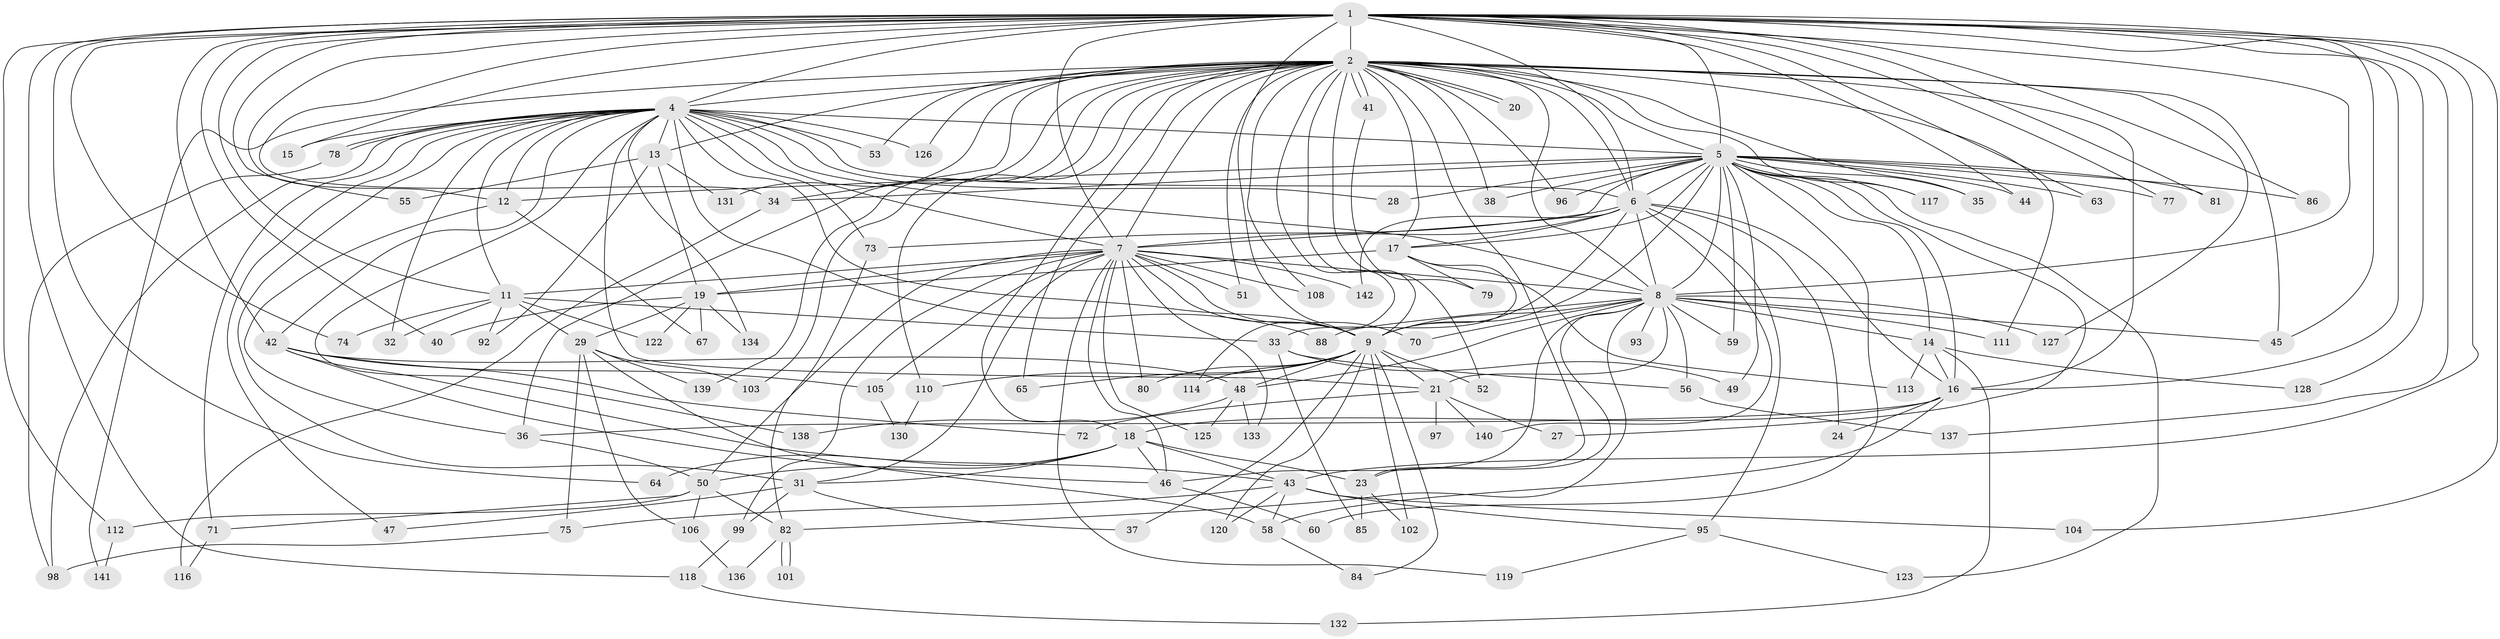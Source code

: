 // Generated by graph-tools (version 1.1) at 2025/23/03/03/25 07:23:48]
// undirected, 113 vertices, 257 edges
graph export_dot {
graph [start="1"]
  node [color=gray90,style=filled];
  1 [super="+3"];
  2 [super="+89"];
  4 [super="+76"];
  5 [super="+62"];
  6 [super="+54"];
  7 [super="+115"];
  8 [super="+10"];
  9 [super="+61"];
  11 [super="+26"];
  12 [super="+57"];
  13;
  14 [super="+121"];
  15;
  16 [super="+94"];
  17 [super="+83"];
  18 [super="+30"];
  19 [super="+25"];
  20;
  21 [super="+22"];
  23 [super="+90"];
  24;
  27;
  28;
  29 [super="+109"];
  31;
  32;
  33;
  34 [super="+69"];
  35;
  36 [super="+39"];
  37;
  38;
  40;
  41;
  42 [super="+87"];
  43 [super="+91"];
  44;
  45 [super="+143"];
  46 [super="+107"];
  47;
  48 [super="+66"];
  49;
  50 [super="+135"];
  51;
  52;
  53;
  55;
  56;
  58 [super="+68"];
  59 [super="+124"];
  60;
  63;
  64;
  65;
  67;
  70;
  71;
  72;
  73;
  74;
  75;
  77;
  78 [super="+100"];
  79;
  80;
  81;
  82 [super="+129"];
  84;
  85;
  86;
  88;
  92;
  93;
  95;
  96;
  97;
  98;
  99;
  101;
  102;
  103;
  104;
  105;
  106;
  108;
  110;
  111;
  112;
  113;
  114;
  116;
  117;
  118;
  119;
  120;
  122;
  123;
  125;
  126;
  127;
  128;
  130;
  131;
  132;
  133;
  134;
  136;
  137;
  138;
  139;
  140;
  141;
  142;
  1 -- 2 [weight=3];
  1 -- 4 [weight=2];
  1 -- 5 [weight=2];
  1 -- 6 [weight=2];
  1 -- 7 [weight=2];
  1 -- 8 [weight=4];
  1 -- 9 [weight=2];
  1 -- 15;
  1 -- 16;
  1 -- 40;
  1 -- 42;
  1 -- 43;
  1 -- 44;
  1 -- 45;
  1 -- 55;
  1 -- 74;
  1 -- 77;
  1 -- 81;
  1 -- 86;
  1 -- 104;
  1 -- 112;
  1 -- 128;
  1 -- 137;
  1 -- 64;
  1 -- 12;
  1 -- 118;
  1 -- 63;
  1 -- 11;
  1 -- 34;
  2 -- 4;
  2 -- 5;
  2 -- 6;
  2 -- 7;
  2 -- 8 [weight=2];
  2 -- 9;
  2 -- 13;
  2 -- 16;
  2 -- 18 [weight=2];
  2 -- 20;
  2 -- 20;
  2 -- 23;
  2 -- 34;
  2 -- 35;
  2 -- 36;
  2 -- 38;
  2 -- 41;
  2 -- 41;
  2 -- 51;
  2 -- 52;
  2 -- 53;
  2 -- 65;
  2 -- 96;
  2 -- 103;
  2 -- 108;
  2 -- 110;
  2 -- 111;
  2 -- 114;
  2 -- 117;
  2 -- 126;
  2 -- 127;
  2 -- 139;
  2 -- 141;
  2 -- 131;
  2 -- 17;
  2 -- 45;
  4 -- 5;
  4 -- 6 [weight=2];
  4 -- 7;
  4 -- 8 [weight=2];
  4 -- 9;
  4 -- 11;
  4 -- 13;
  4 -- 15;
  4 -- 21;
  4 -- 28;
  4 -- 31;
  4 -- 32;
  4 -- 42;
  4 -- 47;
  4 -- 53;
  4 -- 71;
  4 -- 73;
  4 -- 78;
  4 -- 78;
  4 -- 88;
  4 -- 98;
  4 -- 126;
  4 -- 134;
  4 -- 138;
  4 -- 12;
  5 -- 6;
  5 -- 7;
  5 -- 8 [weight=2];
  5 -- 9 [weight=2];
  5 -- 12;
  5 -- 14;
  5 -- 17;
  5 -- 27;
  5 -- 28;
  5 -- 34;
  5 -- 35;
  5 -- 38;
  5 -- 44;
  5 -- 49;
  5 -- 59 [weight=2];
  5 -- 60;
  5 -- 77;
  5 -- 81;
  5 -- 86;
  5 -- 117;
  5 -- 123;
  5 -- 16;
  5 -- 96;
  5 -- 63;
  6 -- 7;
  6 -- 8 [weight=2];
  6 -- 9 [weight=2];
  6 -- 17;
  6 -- 24;
  6 -- 73;
  6 -- 95;
  6 -- 140;
  6 -- 142;
  6 -- 16;
  7 -- 8 [weight=2];
  7 -- 9;
  7 -- 11;
  7 -- 19;
  7 -- 46;
  7 -- 50;
  7 -- 51;
  7 -- 70;
  7 -- 80;
  7 -- 99;
  7 -- 105;
  7 -- 108;
  7 -- 119;
  7 -- 125;
  7 -- 133;
  7 -- 31;
  7 -- 142;
  8 -- 9 [weight=2];
  8 -- 14;
  8 -- 45;
  8 -- 46;
  8 -- 48;
  8 -- 56;
  8 -- 70;
  8 -- 88;
  8 -- 93 [weight=2];
  8 -- 111;
  8 -- 127;
  8 -- 82;
  8 -- 59;
  8 -- 23;
  8 -- 21;
  9 -- 21;
  9 -- 37;
  9 -- 48;
  9 -- 52;
  9 -- 65;
  9 -- 80;
  9 -- 84;
  9 -- 110;
  9 -- 114;
  9 -- 120;
  9 -- 102;
  11 -- 29 [weight=2];
  11 -- 32;
  11 -- 122;
  11 -- 33;
  11 -- 74;
  11 -- 92;
  12 -- 67;
  12 -- 36;
  13 -- 19;
  13 -- 55;
  13 -- 92;
  13 -- 131;
  14 -- 113;
  14 -- 128;
  14 -- 132;
  14 -- 16;
  16 -- 18;
  16 -- 24;
  16 -- 36;
  16 -- 58;
  17 -- 33;
  17 -- 79;
  17 -- 19;
  17 -- 113;
  18 -- 23;
  18 -- 31;
  18 -- 43;
  18 -- 64;
  18 -- 50;
  18 -- 46;
  19 -- 29;
  19 -- 40;
  19 -- 67;
  19 -- 122;
  19 -- 134;
  21 -- 27;
  21 -- 97 [weight=2];
  21 -- 140;
  21 -- 72;
  23 -- 85;
  23 -- 102;
  29 -- 58;
  29 -- 75;
  29 -- 103;
  29 -- 106;
  29 -- 139;
  31 -- 37;
  31 -- 47;
  31 -- 99;
  33 -- 49;
  33 -- 56;
  33 -- 85;
  34 -- 116;
  36 -- 50;
  41 -- 79;
  42 -- 72;
  42 -- 105;
  42 -- 43;
  42 -- 46;
  42 -- 48;
  43 -- 58;
  43 -- 75;
  43 -- 95;
  43 -- 104;
  43 -- 120;
  46 -- 60;
  48 -- 125;
  48 -- 133;
  48 -- 138;
  50 -- 71;
  50 -- 82;
  50 -- 106;
  50 -- 112;
  56 -- 137;
  58 -- 84;
  71 -- 116;
  73 -- 82;
  75 -- 98;
  78 -- 98;
  82 -- 101;
  82 -- 101;
  82 -- 136;
  95 -- 119;
  95 -- 123;
  99 -- 118;
  105 -- 130;
  106 -- 136;
  110 -- 130;
  112 -- 141;
  118 -- 132;
}
